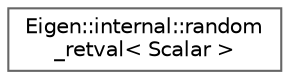 digraph "Graphical Class Hierarchy"
{
 // LATEX_PDF_SIZE
  bgcolor="transparent";
  edge [fontname=Helvetica,fontsize=10,labelfontname=Helvetica,labelfontsize=10];
  node [fontname=Helvetica,fontsize=10,shape=box,height=0.2,width=0.4];
  rankdir="LR";
  Node0 [id="Node000000",label="Eigen::internal::random\l_retval\< Scalar \>",height=0.2,width=0.4,color="grey40", fillcolor="white", style="filled",URL="$structEigen_1_1internal_1_1random__retval.html",tooltip=" "];
}
